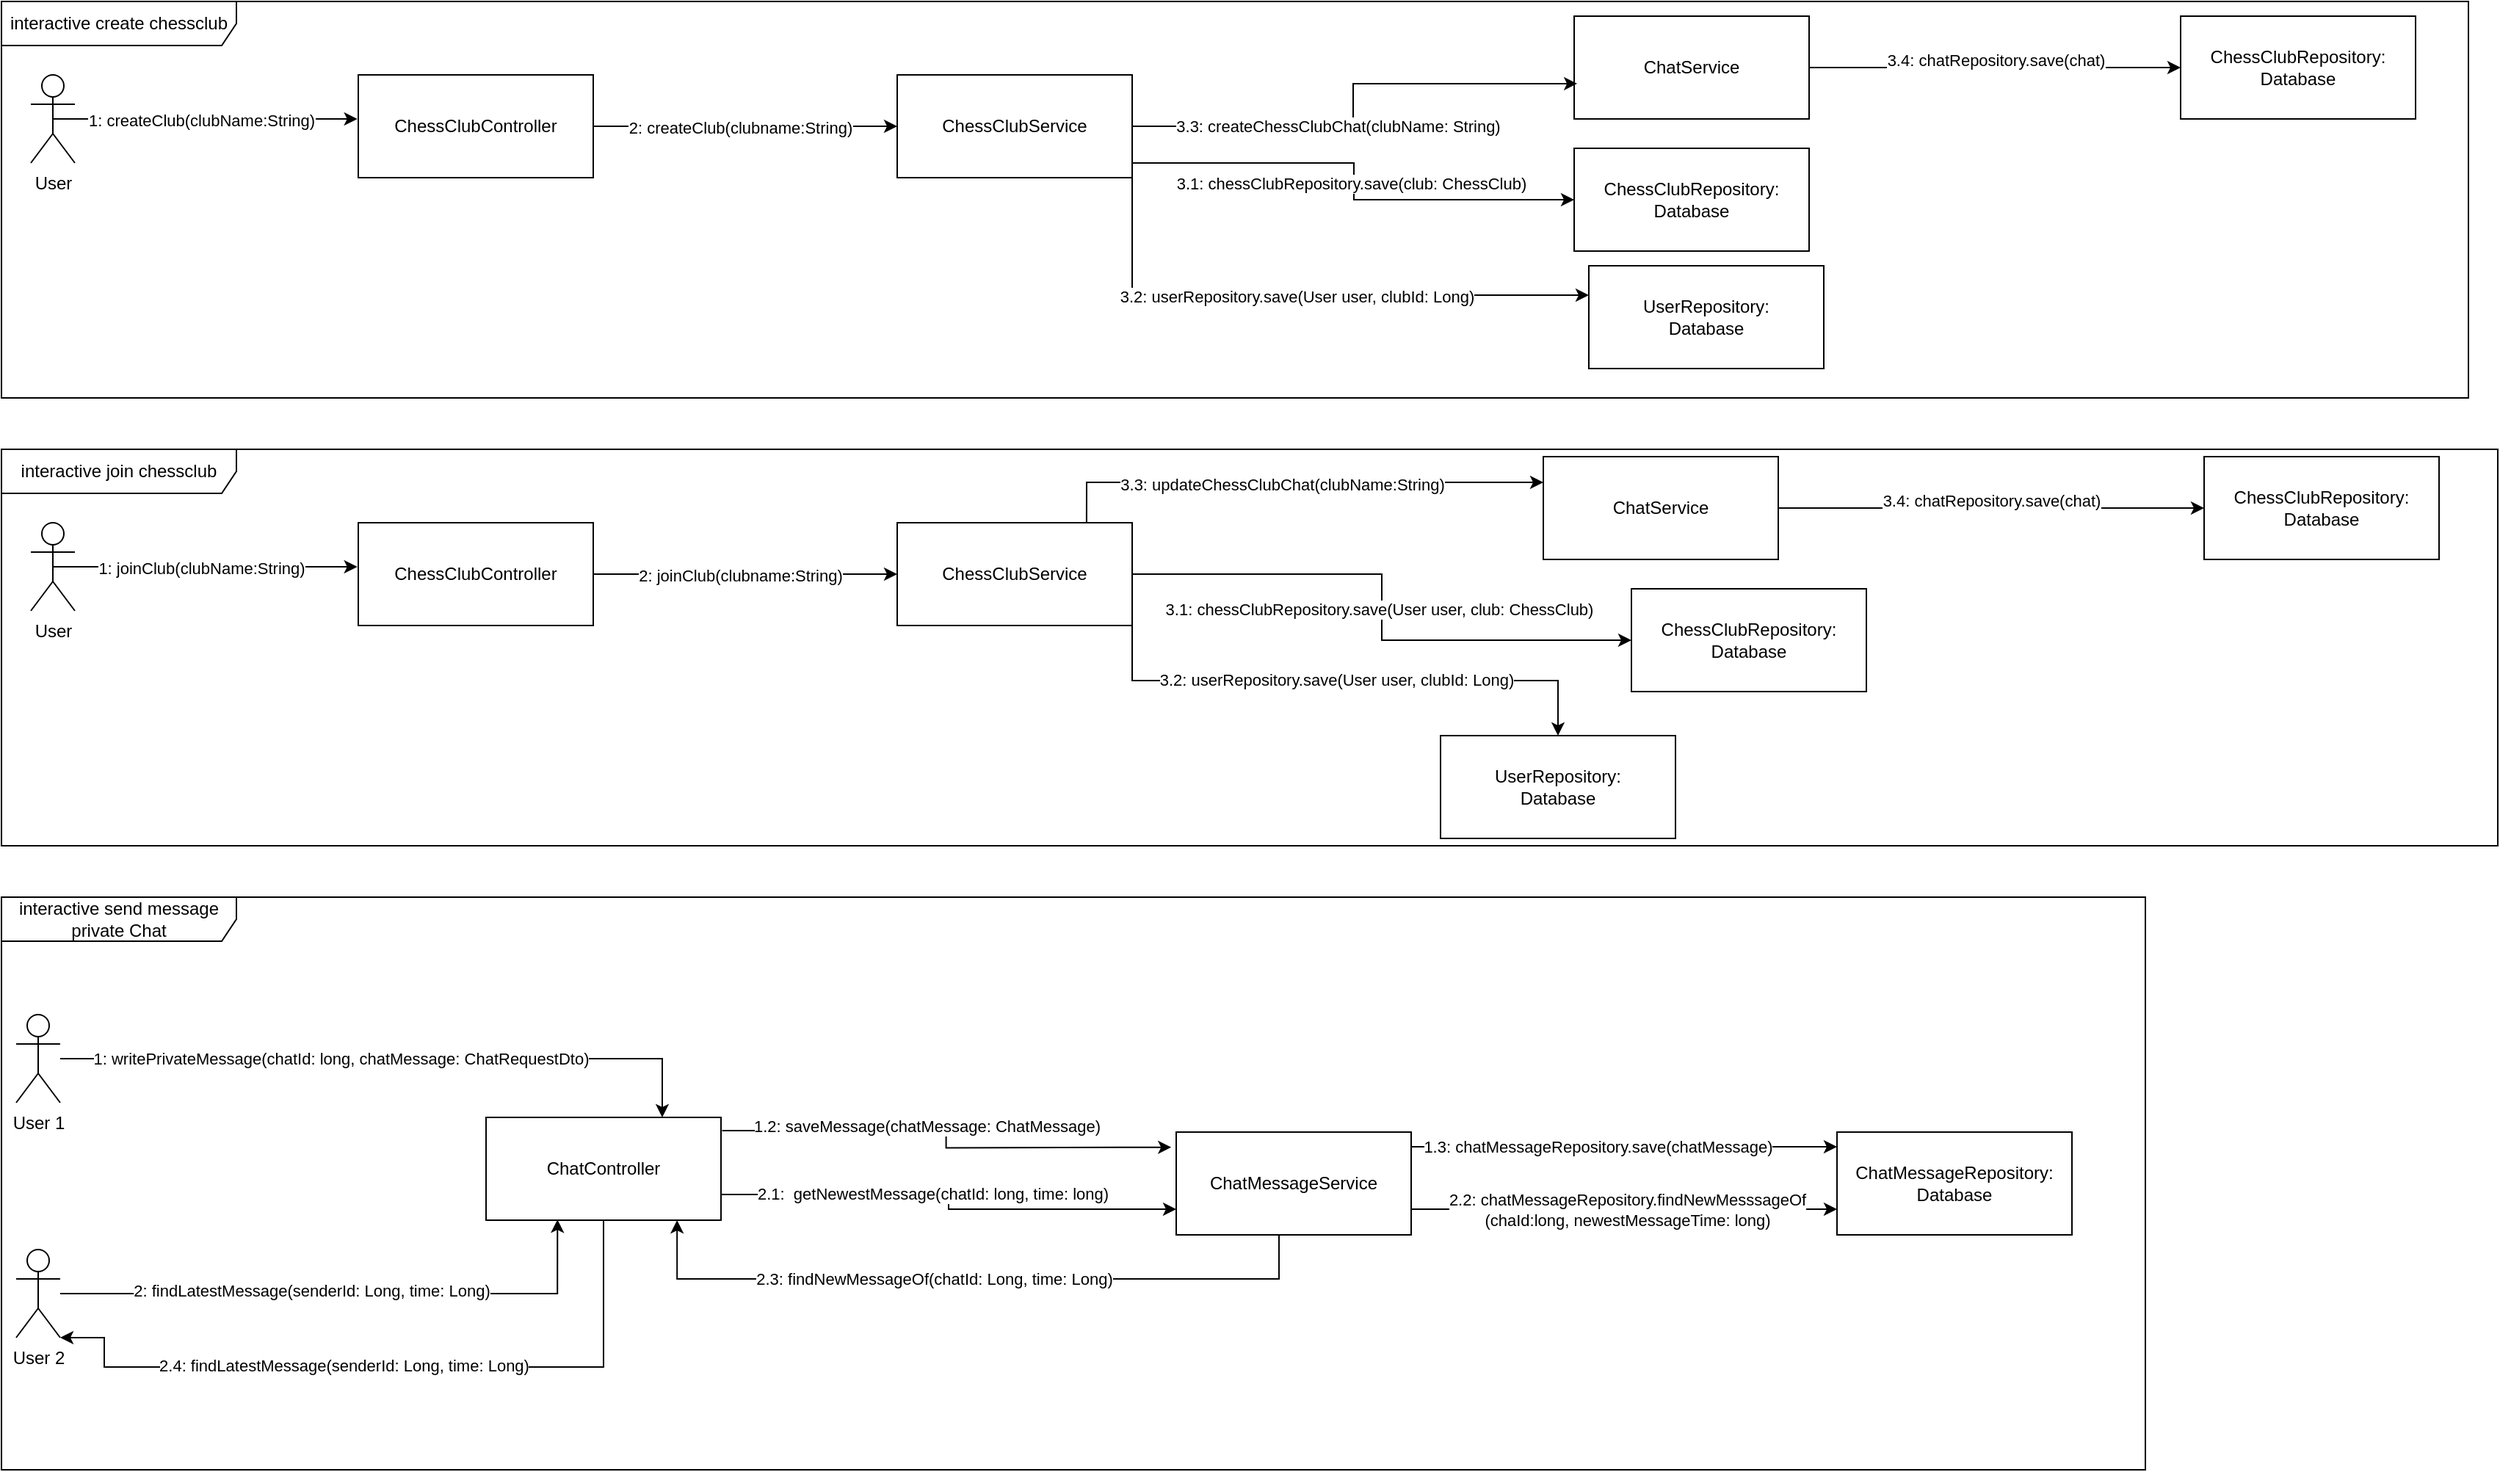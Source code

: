 <mxfile version="22.0.3" type="device">
  <diagram name="Seite-1" id="b_AbeNFCWmbCOd8GSfH6">
    <mxGraphModel dx="1674" dy="836" grid="1" gridSize="10" guides="1" tooltips="1" connect="1" arrows="1" fold="1" page="1" pageScale="1" pageWidth="827" pageHeight="1169" math="0" shadow="0">
      <root>
        <mxCell id="0" />
        <mxCell id="1" parent="0" />
        <mxCell id="kSUUrWYaEWPYAp4Em4we-1" value="interactive create chessclub" style="shape=umlFrame;whiteSpace=wrap;html=1;pointerEvents=0;recursiveResize=0;container=1;collapsible=0;width=160;" parent="1" vertex="1">
          <mxGeometry x="10" y="10" width="1680" height="270" as="geometry" />
        </mxCell>
        <mxCell id="kSUUrWYaEWPYAp4Em4we-2" value="User" style="shape=umlActor;verticalLabelPosition=bottom;verticalAlign=top;html=1;" parent="kSUUrWYaEWPYAp4Em4we-1" vertex="1">
          <mxGeometry x="20" y="50" width="30" height="60" as="geometry" />
        </mxCell>
        <mxCell id="kSUUrWYaEWPYAp4Em4we-7" style="edgeStyle=orthogonalEdgeStyle;rounded=0;orthogonalLoop=1;jettySize=auto;html=1;entryX=0;entryY=0.5;entryDx=0;entryDy=0;" parent="kSUUrWYaEWPYAp4Em4we-1" source="kSUUrWYaEWPYAp4Em4we-3" target="kSUUrWYaEWPYAp4Em4we-6" edge="1">
          <mxGeometry relative="1" as="geometry" />
        </mxCell>
        <mxCell id="kSUUrWYaEWPYAp4Em4we-8" value="2: createClub(clubname:String)" style="edgeLabel;html=1;align=center;verticalAlign=middle;resizable=0;points=[];" parent="kSUUrWYaEWPYAp4Em4we-7" vertex="1" connectable="0">
          <mxGeometry x="-0.032" y="-1" relative="1" as="geometry">
            <mxPoint as="offset" />
          </mxGeometry>
        </mxCell>
        <mxCell id="kSUUrWYaEWPYAp4Em4we-3" value="ChessClubController" style="html=1;align=center;verticalAlign=middle;dashed=0;whiteSpace=wrap;" parent="kSUUrWYaEWPYAp4Em4we-1" vertex="1">
          <mxGeometry x="243" y="50" width="160" height="70" as="geometry" />
        </mxCell>
        <mxCell id="kSUUrWYaEWPYAp4Em4we-4" style="edgeStyle=orthogonalEdgeStyle;rounded=0;orthogonalLoop=1;jettySize=auto;html=1;exitX=0.5;exitY=0.5;exitDx=0;exitDy=0;exitPerimeter=0;entryX=-0.004;entryY=0.429;entryDx=0;entryDy=0;entryPerimeter=0;" parent="kSUUrWYaEWPYAp4Em4we-1" source="kSUUrWYaEWPYAp4Em4we-2" target="kSUUrWYaEWPYAp4Em4we-3" edge="1">
          <mxGeometry relative="1" as="geometry" />
        </mxCell>
        <mxCell id="kSUUrWYaEWPYAp4Em4we-5" value="1: createClub(clubName:String)" style="edgeLabel;html=1;align=center;verticalAlign=middle;resizable=0;points=[];" parent="kSUUrWYaEWPYAp4Em4we-4" vertex="1" connectable="0">
          <mxGeometry x="-0.025" y="-1" relative="1" as="geometry">
            <mxPoint as="offset" />
          </mxGeometry>
        </mxCell>
        <mxCell id="kSUUrWYaEWPYAp4Em4we-10" style="edgeStyle=orthogonalEdgeStyle;rounded=0;orthogonalLoop=1;jettySize=auto;html=1;entryX=0;entryY=0.5;entryDx=0;entryDy=0;" parent="kSUUrWYaEWPYAp4Em4we-1" source="kSUUrWYaEWPYAp4Em4we-6" target="kSUUrWYaEWPYAp4Em4we-9" edge="1">
          <mxGeometry relative="1" as="geometry">
            <Array as="points">
              <mxPoint x="921" y="110" />
              <mxPoint x="921" y="135" />
            </Array>
          </mxGeometry>
        </mxCell>
        <mxCell id="kSUUrWYaEWPYAp4Em4we-11" value="3.1: chessClubRepository.save(club: ChessClub)" style="edgeLabel;html=1;align=center;verticalAlign=middle;resizable=0;points=[];" parent="kSUUrWYaEWPYAp4Em4we-10" vertex="1" connectable="0">
          <mxGeometry x="0.008" y="-2" relative="1" as="geometry">
            <mxPoint as="offset" />
          </mxGeometry>
        </mxCell>
        <mxCell id="kSUUrWYaEWPYAp4Em4we-15" style="edgeStyle=orthogonalEdgeStyle;rounded=0;orthogonalLoop=1;jettySize=auto;html=1;exitX=1;exitY=1;exitDx=0;exitDy=0;" parent="kSUUrWYaEWPYAp4Em4we-1" source="kSUUrWYaEWPYAp4Em4we-6" target="kSUUrWYaEWPYAp4Em4we-14" edge="1">
          <mxGeometry relative="1" as="geometry">
            <Array as="points">
              <mxPoint x="770" y="200" />
            </Array>
          </mxGeometry>
        </mxCell>
        <mxCell id="kSUUrWYaEWPYAp4Em4we-33" value="3.2: userRepository.save(User user, clubId: Long)" style="edgeLabel;html=1;align=center;verticalAlign=middle;resizable=0;points=[];" parent="kSUUrWYaEWPYAp4Em4we-15" vertex="1" connectable="0">
          <mxGeometry x="-0.021" y="-1" relative="1" as="geometry">
            <mxPoint as="offset" />
          </mxGeometry>
        </mxCell>
        <mxCell id="kSUUrWYaEWPYAp4Em4we-6" value="ChessClubService" style="html=1;align=center;verticalAlign=middle;dashed=0;whiteSpace=wrap;" parent="kSUUrWYaEWPYAp4Em4we-1" vertex="1">
          <mxGeometry x="610" y="50" width="160" height="70" as="geometry" />
        </mxCell>
        <mxCell id="kSUUrWYaEWPYAp4Em4we-9" value="ChessClubRepository:&lt;br&gt;Database" style="html=1;align=center;verticalAlign=middle;dashed=0;whiteSpace=wrap;" parent="kSUUrWYaEWPYAp4Em4we-1" vertex="1">
          <mxGeometry x="1071" y="100" width="160" height="70" as="geometry" />
        </mxCell>
        <mxCell id="kSUUrWYaEWPYAp4Em4we-14" value="UserRepository:&lt;br&gt;Database" style="html=1;align=center;verticalAlign=middle;dashed=0;whiteSpace=wrap;" parent="kSUUrWYaEWPYAp4Em4we-1" vertex="1">
          <mxGeometry x="1081" y="180" width="160" height="70" as="geometry" />
        </mxCell>
        <mxCell id="g2wFAO5k7BA9X1VEMyWg-5" style="edgeStyle=orthogonalEdgeStyle;rounded=0;orthogonalLoop=1;jettySize=auto;html=1;entryX=0;entryY=0.5;entryDx=0;entryDy=0;" edge="1" parent="kSUUrWYaEWPYAp4Em4we-1" source="g2wFAO5k7BA9X1VEMyWg-1" target="g2wFAO5k7BA9X1VEMyWg-4">
          <mxGeometry relative="1" as="geometry" />
        </mxCell>
        <mxCell id="g2wFAO5k7BA9X1VEMyWg-6" value="3.4: chatRepository.save(chat)" style="edgeLabel;html=1;align=center;verticalAlign=middle;resizable=0;points=[];" vertex="1" connectable="0" parent="g2wFAO5k7BA9X1VEMyWg-5">
          <mxGeometry x="0.008" y="-2" relative="1" as="geometry">
            <mxPoint x="-1" y="-7" as="offset" />
          </mxGeometry>
        </mxCell>
        <mxCell id="g2wFAO5k7BA9X1VEMyWg-1" value="ChatService" style="html=1;align=center;verticalAlign=middle;dashed=0;whiteSpace=wrap;" vertex="1" parent="kSUUrWYaEWPYAp4Em4we-1">
          <mxGeometry x="1071" y="10" width="160" height="70" as="geometry" />
        </mxCell>
        <mxCell id="g2wFAO5k7BA9X1VEMyWg-2" style="edgeStyle=orthogonalEdgeStyle;rounded=0;orthogonalLoop=1;jettySize=auto;html=1;entryX=0.013;entryY=0.657;entryDx=0;entryDy=0;entryPerimeter=0;" edge="1" parent="kSUUrWYaEWPYAp4Em4we-1" source="kSUUrWYaEWPYAp4Em4we-6" target="g2wFAO5k7BA9X1VEMyWg-1">
          <mxGeometry relative="1" as="geometry" />
        </mxCell>
        <mxCell id="g2wFAO5k7BA9X1VEMyWg-3" value="3.3: createChessClubChat(clubName: String)" style="edgeLabel;html=1;align=center;verticalAlign=middle;resizable=0;points=[];" vertex="1" connectable="0" parent="g2wFAO5k7BA9X1VEMyWg-2">
          <mxGeometry x="-0.41" y="3" relative="1" as="geometry">
            <mxPoint x="42" y="3" as="offset" />
          </mxGeometry>
        </mxCell>
        <mxCell id="g2wFAO5k7BA9X1VEMyWg-4" value="ChessClubRepository:&lt;br&gt;Database" style="html=1;align=center;verticalAlign=middle;dashed=0;whiteSpace=wrap;" vertex="1" parent="kSUUrWYaEWPYAp4Em4we-1">
          <mxGeometry x="1484" y="10" width="160" height="70" as="geometry" />
        </mxCell>
        <mxCell id="kSUUrWYaEWPYAp4Em4we-17" value="interactive join chessclub" style="shape=umlFrame;whiteSpace=wrap;html=1;pointerEvents=0;recursiveResize=0;container=1;collapsible=0;width=160;" parent="1" vertex="1">
          <mxGeometry x="10" y="315" width="1700" height="270" as="geometry" />
        </mxCell>
        <mxCell id="kSUUrWYaEWPYAp4Em4we-18" value="User" style="shape=umlActor;verticalLabelPosition=bottom;verticalAlign=top;html=1;" parent="kSUUrWYaEWPYAp4Em4we-17" vertex="1">
          <mxGeometry x="20" y="50" width="30" height="60" as="geometry" />
        </mxCell>
        <mxCell id="kSUUrWYaEWPYAp4Em4we-19" style="edgeStyle=orthogonalEdgeStyle;rounded=0;orthogonalLoop=1;jettySize=auto;html=1;entryX=0;entryY=0.5;entryDx=0;entryDy=0;" parent="kSUUrWYaEWPYAp4Em4we-17" source="kSUUrWYaEWPYAp4Em4we-21" target="kSUUrWYaEWPYAp4Em4we-28" edge="1">
          <mxGeometry relative="1" as="geometry" />
        </mxCell>
        <mxCell id="kSUUrWYaEWPYAp4Em4we-20" value="2: joinClub(clubname:String)" style="edgeLabel;html=1;align=center;verticalAlign=middle;resizable=0;points=[];" parent="kSUUrWYaEWPYAp4Em4we-19" vertex="1" connectable="0">
          <mxGeometry x="-0.032" y="-1" relative="1" as="geometry">
            <mxPoint as="offset" />
          </mxGeometry>
        </mxCell>
        <mxCell id="kSUUrWYaEWPYAp4Em4we-21" value="ChessClubController" style="html=1;align=center;verticalAlign=middle;dashed=0;whiteSpace=wrap;" parent="kSUUrWYaEWPYAp4Em4we-17" vertex="1">
          <mxGeometry x="243" y="50" width="160" height="70" as="geometry" />
        </mxCell>
        <mxCell id="kSUUrWYaEWPYAp4Em4we-22" style="edgeStyle=orthogonalEdgeStyle;rounded=0;orthogonalLoop=1;jettySize=auto;html=1;exitX=0.5;exitY=0.5;exitDx=0;exitDy=0;exitPerimeter=0;entryX=-0.004;entryY=0.429;entryDx=0;entryDy=0;entryPerimeter=0;" parent="kSUUrWYaEWPYAp4Em4we-17" source="kSUUrWYaEWPYAp4Em4we-18" target="kSUUrWYaEWPYAp4Em4we-21" edge="1">
          <mxGeometry relative="1" as="geometry" />
        </mxCell>
        <mxCell id="kSUUrWYaEWPYAp4Em4we-23" value="1: joinClub(clubName:String)" style="edgeLabel;html=1;align=center;verticalAlign=middle;resizable=0;points=[];" parent="kSUUrWYaEWPYAp4Em4we-22" vertex="1" connectable="0">
          <mxGeometry x="-0.025" y="-1" relative="1" as="geometry">
            <mxPoint as="offset" />
          </mxGeometry>
        </mxCell>
        <mxCell id="kSUUrWYaEWPYAp4Em4we-24" style="edgeStyle=orthogonalEdgeStyle;rounded=0;orthogonalLoop=1;jettySize=auto;html=1;entryX=0;entryY=0.5;entryDx=0;entryDy=0;" parent="kSUUrWYaEWPYAp4Em4we-17" source="kSUUrWYaEWPYAp4Em4we-28" target="kSUUrWYaEWPYAp4Em4we-29" edge="1">
          <mxGeometry relative="1" as="geometry" />
        </mxCell>
        <mxCell id="kSUUrWYaEWPYAp4Em4we-25" value="3.1: chessClubRepository.save(User user, club: ChessClub)" style="edgeLabel;html=1;align=center;verticalAlign=middle;resizable=0;points=[];" parent="kSUUrWYaEWPYAp4Em4we-24" vertex="1" connectable="0">
          <mxGeometry x="0.008" y="-2" relative="1" as="geometry">
            <mxPoint as="offset" />
          </mxGeometry>
        </mxCell>
        <mxCell id="kSUUrWYaEWPYAp4Em4we-26" style="edgeStyle=orthogonalEdgeStyle;rounded=0;orthogonalLoop=1;jettySize=auto;html=1;exitX=1;exitY=1;exitDx=0;exitDy=0;" parent="kSUUrWYaEWPYAp4Em4we-17" source="kSUUrWYaEWPYAp4Em4we-28" target="kSUUrWYaEWPYAp4Em4we-30" edge="1">
          <mxGeometry relative="1" as="geometry" />
        </mxCell>
        <mxCell id="kSUUrWYaEWPYAp4Em4we-27" value="3.2: userRepository.save(User user, clubId: Long)" style="edgeLabel;html=1;align=center;verticalAlign=middle;resizable=0;points=[];" parent="kSUUrWYaEWPYAp4Em4we-26" vertex="1" connectable="0">
          <mxGeometry x="-0.032" y="1" relative="1" as="geometry">
            <mxPoint as="offset" />
          </mxGeometry>
        </mxCell>
        <mxCell id="g2wFAO5k7BA9X1VEMyWg-11" style="edgeStyle=orthogonalEdgeStyle;rounded=0;orthogonalLoop=1;jettySize=auto;html=1;entryX=0;entryY=0.25;entryDx=0;entryDy=0;exitX=0.806;exitY=0.014;exitDx=0;exitDy=0;exitPerimeter=0;" edge="1" parent="kSUUrWYaEWPYAp4Em4we-17" source="kSUUrWYaEWPYAp4Em4we-28" target="g2wFAO5k7BA9X1VEMyWg-9">
          <mxGeometry relative="1" as="geometry" />
        </mxCell>
        <mxCell id="g2wFAO5k7BA9X1VEMyWg-12" value="3.3: updateChessClubChat(clubName:String)" style="edgeLabel;html=1;align=center;verticalAlign=middle;resizable=0;points=[];" vertex="1" connectable="0" parent="g2wFAO5k7BA9X1VEMyWg-11">
          <mxGeometry x="-0.049" relative="1" as="geometry">
            <mxPoint y="1" as="offset" />
          </mxGeometry>
        </mxCell>
        <mxCell id="kSUUrWYaEWPYAp4Em4we-28" value="ChessClubService" style="html=1;align=center;verticalAlign=middle;dashed=0;whiteSpace=wrap;" parent="kSUUrWYaEWPYAp4Em4we-17" vertex="1">
          <mxGeometry x="610" y="50" width="160" height="70" as="geometry" />
        </mxCell>
        <mxCell id="kSUUrWYaEWPYAp4Em4we-29" value="ChessClubRepository:&lt;br&gt;Database" style="html=1;align=center;verticalAlign=middle;dashed=0;whiteSpace=wrap;" parent="kSUUrWYaEWPYAp4Em4we-17" vertex="1">
          <mxGeometry x="1110" y="95" width="160" height="70" as="geometry" />
        </mxCell>
        <mxCell id="kSUUrWYaEWPYAp4Em4we-30" value="UserRepository:&lt;br&gt;Database" style="html=1;align=center;verticalAlign=middle;dashed=0;whiteSpace=wrap;" parent="kSUUrWYaEWPYAp4Em4we-17" vertex="1">
          <mxGeometry x="980" y="195" width="160" height="70" as="geometry" />
        </mxCell>
        <mxCell id="g2wFAO5k7BA9X1VEMyWg-9" value="ChatService" style="html=1;align=center;verticalAlign=middle;dashed=0;whiteSpace=wrap;" vertex="1" parent="kSUUrWYaEWPYAp4Em4we-17">
          <mxGeometry x="1050" y="5" width="160" height="70" as="geometry" />
        </mxCell>
        <mxCell id="kSUUrWYaEWPYAp4Em4we-34" value="interactive send message private Chat" style="shape=umlFrame;whiteSpace=wrap;html=1;pointerEvents=0;recursiveResize=0;container=1;collapsible=0;width=160;" parent="1" vertex="1">
          <mxGeometry x="10" y="620" width="1460" height="390" as="geometry" />
        </mxCell>
        <mxCell id="kSUUrWYaEWPYAp4Em4we-39" style="edgeStyle=orthogonalEdgeStyle;rounded=0;orthogonalLoop=1;jettySize=auto;html=1;" parent="kSUUrWYaEWPYAp4Em4we-34" source="kSUUrWYaEWPYAp4Em4we-35" target="kSUUrWYaEWPYAp4Em4we-38" edge="1">
          <mxGeometry relative="1" as="geometry">
            <Array as="points">
              <mxPoint x="450" y="110" />
            </Array>
          </mxGeometry>
        </mxCell>
        <mxCell id="kSUUrWYaEWPYAp4Em4we-40" value="1: writePrivateMessage(chatId: long, chatMessage: ChatRequestDto)" style="edgeLabel;html=1;align=center;verticalAlign=middle;resizable=0;points=[];" parent="kSUUrWYaEWPYAp4Em4we-39" vertex="1" connectable="0">
          <mxGeometry x="-0.496" y="-1" relative="1" as="geometry">
            <mxPoint x="77" y="-1" as="offset" />
          </mxGeometry>
        </mxCell>
        <mxCell id="kSUUrWYaEWPYAp4Em4we-35" value="User 1" style="shape=umlActor;verticalLabelPosition=bottom;verticalAlign=top;html=1;" parent="kSUUrWYaEWPYAp4Em4we-34" vertex="1">
          <mxGeometry x="10" y="80" width="30" height="60" as="geometry" />
        </mxCell>
        <mxCell id="kSUUrWYaEWPYAp4Em4we-51" style="edgeStyle=orthogonalEdgeStyle;rounded=0;orthogonalLoop=1;jettySize=auto;html=1;exitX=1;exitY=0.75;exitDx=0;exitDy=0;entryX=0;entryY=0.75;entryDx=0;entryDy=0;" parent="kSUUrWYaEWPYAp4Em4we-34" source="kSUUrWYaEWPYAp4Em4we-38" target="kSUUrWYaEWPYAp4Em4we-41" edge="1">
          <mxGeometry relative="1" as="geometry" />
        </mxCell>
        <mxCell id="kSUUrWYaEWPYAp4Em4we-53" value="2.1:&amp;nbsp;&amp;nbsp;getNewestMessage(chatId: long, time: long)" style="edgeLabel;html=1;align=center;verticalAlign=middle;resizable=0;points=[];" parent="kSUUrWYaEWPYAp4Em4we-51" vertex="1" connectable="0">
          <mxGeometry x="-0.101" y="1" relative="1" as="geometry">
            <mxPoint as="offset" />
          </mxGeometry>
        </mxCell>
        <mxCell id="kSUUrWYaEWPYAp4Em4we-38" value="ChatController" style="html=1;align=center;verticalAlign=middle;dashed=0;whiteSpace=wrap;" parent="kSUUrWYaEWPYAp4Em4we-34" vertex="1">
          <mxGeometry x="330" y="150" width="160" height="70" as="geometry" />
        </mxCell>
        <mxCell id="kSUUrWYaEWPYAp4Em4we-45" style="edgeStyle=orthogonalEdgeStyle;rounded=0;orthogonalLoop=1;jettySize=auto;html=1;" parent="kSUUrWYaEWPYAp4Em4we-34" source="kSUUrWYaEWPYAp4Em4we-41" target="kSUUrWYaEWPYAp4Em4we-44" edge="1">
          <mxGeometry relative="1" as="geometry">
            <Array as="points">
              <mxPoint x="1230" y="170" />
              <mxPoint x="1230" y="170" />
            </Array>
          </mxGeometry>
        </mxCell>
        <mxCell id="kSUUrWYaEWPYAp4Em4we-46" value="1.3: chatMessageRepository.save(chatMessage)" style="edgeLabel;html=1;align=center;verticalAlign=middle;resizable=0;points=[];" parent="kSUUrWYaEWPYAp4Em4we-45" vertex="1" connectable="0">
          <mxGeometry x="-0.124" y="1" relative="1" as="geometry">
            <mxPoint y="1" as="offset" />
          </mxGeometry>
        </mxCell>
        <mxCell id="kSUUrWYaEWPYAp4Em4we-54" style="edgeStyle=orthogonalEdgeStyle;rounded=0;orthogonalLoop=1;jettySize=auto;html=1;exitX=1;exitY=0.75;exitDx=0;exitDy=0;entryX=0;entryY=0.75;entryDx=0;entryDy=0;" parent="kSUUrWYaEWPYAp4Em4we-34" source="kSUUrWYaEWPYAp4Em4we-41" target="kSUUrWYaEWPYAp4Em4we-44" edge="1">
          <mxGeometry relative="1" as="geometry" />
        </mxCell>
        <mxCell id="kSUUrWYaEWPYAp4Em4we-56" value="2.2: chatMessageRepository.findNewMesssageOf&lt;br&gt;(chaId:long, newestMessageTime: long)" style="edgeLabel;html=1;align=center;verticalAlign=middle;resizable=0;points=[];" parent="kSUUrWYaEWPYAp4Em4we-54" vertex="1" connectable="0">
          <mxGeometry x="0.01" relative="1" as="geometry">
            <mxPoint as="offset" />
          </mxGeometry>
        </mxCell>
        <mxCell id="kSUUrWYaEWPYAp4Em4we-58" style="edgeStyle=orthogonalEdgeStyle;rounded=0;orthogonalLoop=1;jettySize=auto;html=1;entryX=0.813;entryY=1;entryDx=0;entryDy=0;exitX=0.449;exitY=0.992;exitDx=0;exitDy=0;entryPerimeter=0;exitPerimeter=0;" parent="kSUUrWYaEWPYAp4Em4we-34" source="kSUUrWYaEWPYAp4Em4we-41" target="kSUUrWYaEWPYAp4Em4we-38" edge="1">
          <mxGeometry relative="1" as="geometry">
            <Array as="points">
              <mxPoint x="870" y="229" />
              <mxPoint x="870" y="260" />
              <mxPoint x="460" y="260" />
            </Array>
          </mxGeometry>
        </mxCell>
        <mxCell id="kSUUrWYaEWPYAp4Em4we-59" value="2.3: findNewMessageOf(chatId: Long, time: Long)" style="edgeLabel;html=1;align=center;verticalAlign=middle;resizable=0;points=[];" parent="kSUUrWYaEWPYAp4Em4we-58" vertex="1" connectable="0">
          <mxGeometry x="0.112" relative="1" as="geometry">
            <mxPoint as="offset" />
          </mxGeometry>
        </mxCell>
        <mxCell id="kSUUrWYaEWPYAp4Em4we-41" value="ChatMessageService" style="html=1;align=center;verticalAlign=middle;dashed=0;whiteSpace=wrap;" parent="kSUUrWYaEWPYAp4Em4we-34" vertex="1">
          <mxGeometry x="800" y="160" width="160" height="70" as="geometry" />
        </mxCell>
        <mxCell id="kSUUrWYaEWPYAp4Em4we-42" style="edgeStyle=orthogonalEdgeStyle;rounded=0;orthogonalLoop=1;jettySize=auto;html=1;entryX=-0.021;entryY=0.505;entryDx=0;entryDy=0;entryPerimeter=0;exitX=1.005;exitY=0.128;exitDx=0;exitDy=0;exitPerimeter=0;" parent="kSUUrWYaEWPYAp4Em4we-34" source="kSUUrWYaEWPYAp4Em4we-38" edge="1">
          <mxGeometry relative="1" as="geometry">
            <mxPoint x="490" y="169.999" as="sourcePoint" />
            <mxPoint x="796.64" y="170.32" as="targetPoint" />
          </mxGeometry>
        </mxCell>
        <mxCell id="kSUUrWYaEWPYAp4Em4we-43" value="1.2: saveMessage(chatMessage: ChatMessage)" style="edgeLabel;html=1;align=center;verticalAlign=middle;resizable=0;points=[];" parent="kSUUrWYaEWPYAp4Em4we-42" vertex="1" connectable="0">
          <mxGeometry x="-0.129" y="3" relative="1" as="geometry">
            <mxPoint as="offset" />
          </mxGeometry>
        </mxCell>
        <mxCell id="kSUUrWYaEWPYAp4Em4we-44" value="ChatMessageRepository:&lt;br&gt;Database" style="html=1;align=center;verticalAlign=middle;dashed=0;whiteSpace=wrap;" parent="kSUUrWYaEWPYAp4Em4we-34" vertex="1">
          <mxGeometry x="1250" y="160" width="160" height="70" as="geometry" />
        </mxCell>
        <mxCell id="kSUUrWYaEWPYAp4Em4we-37" value="User 2" style="shape=umlActor;verticalLabelPosition=bottom;verticalAlign=top;html=1;" parent="kSUUrWYaEWPYAp4Em4we-34" vertex="1">
          <mxGeometry x="10" y="240" width="30" height="60" as="geometry" />
        </mxCell>
        <mxCell id="kSUUrWYaEWPYAp4Em4we-49" style="edgeStyle=orthogonalEdgeStyle;rounded=0;orthogonalLoop=1;jettySize=auto;html=1;entryX=0.304;entryY=0.994;entryDx=0;entryDy=0;entryPerimeter=0;" parent="kSUUrWYaEWPYAp4Em4we-34" source="kSUUrWYaEWPYAp4Em4we-37" target="kSUUrWYaEWPYAp4Em4we-38" edge="1">
          <mxGeometry relative="1" as="geometry" />
        </mxCell>
        <mxCell id="kSUUrWYaEWPYAp4Em4we-50" value="2: findLatestMessage(senderId: Long, time: Long)" style="edgeLabel;html=1;align=center;verticalAlign=middle;resizable=0;points=[];" parent="kSUUrWYaEWPYAp4Em4we-49" vertex="1" connectable="0">
          <mxGeometry x="-0.756" y="2" relative="1" as="geometry">
            <mxPoint x="123" as="offset" />
          </mxGeometry>
        </mxCell>
        <mxCell id="kSUUrWYaEWPYAp4Em4we-60" style="edgeStyle=orthogonalEdgeStyle;rounded=0;orthogonalLoop=1;jettySize=auto;html=1;entryX=1;entryY=1;entryDx=0;entryDy=0;entryPerimeter=0;" parent="kSUUrWYaEWPYAp4Em4we-34" source="kSUUrWYaEWPYAp4Em4we-38" target="kSUUrWYaEWPYAp4Em4we-37" edge="1">
          <mxGeometry relative="1" as="geometry">
            <Array as="points">
              <mxPoint x="410" y="320" />
              <mxPoint x="70" y="320" />
              <mxPoint x="70" y="300" />
            </Array>
          </mxGeometry>
        </mxCell>
        <mxCell id="kSUUrWYaEWPYAp4Em4we-61" value="2.4: findLatestMessage(senderId: Long, time: Long)" style="edgeLabel;html=1;align=center;verticalAlign=middle;resizable=0;points=[];" parent="kSUUrWYaEWPYAp4Em4we-60" vertex="1" connectable="0">
          <mxGeometry x="0.13" y="-1" relative="1" as="geometry">
            <mxPoint as="offset" />
          </mxGeometry>
        </mxCell>
        <mxCell id="g2wFAO5k7BA9X1VEMyWg-10" value="ChessClubRepository:&lt;br&gt;Database" style="html=1;align=center;verticalAlign=middle;dashed=0;whiteSpace=wrap;" vertex="1" parent="1">
          <mxGeometry x="1510" y="320" width="160" height="70" as="geometry" />
        </mxCell>
        <mxCell id="g2wFAO5k7BA9X1VEMyWg-7" style="edgeStyle=orthogonalEdgeStyle;rounded=0;orthogonalLoop=1;jettySize=auto;html=1;entryX=0;entryY=0.5;entryDx=0;entryDy=0;" edge="1" parent="1" source="g2wFAO5k7BA9X1VEMyWg-9" target="g2wFAO5k7BA9X1VEMyWg-10">
          <mxGeometry relative="1" as="geometry" />
        </mxCell>
        <mxCell id="g2wFAO5k7BA9X1VEMyWg-8" value="3.4: chatRepository.save(chat)" style="edgeLabel;html=1;align=center;verticalAlign=middle;resizable=0;points=[];" vertex="1" connectable="0" parent="g2wFAO5k7BA9X1VEMyWg-7">
          <mxGeometry x="0.008" y="-2" relative="1" as="geometry">
            <mxPoint x="-1" y="-7" as="offset" />
          </mxGeometry>
        </mxCell>
      </root>
    </mxGraphModel>
  </diagram>
</mxfile>

